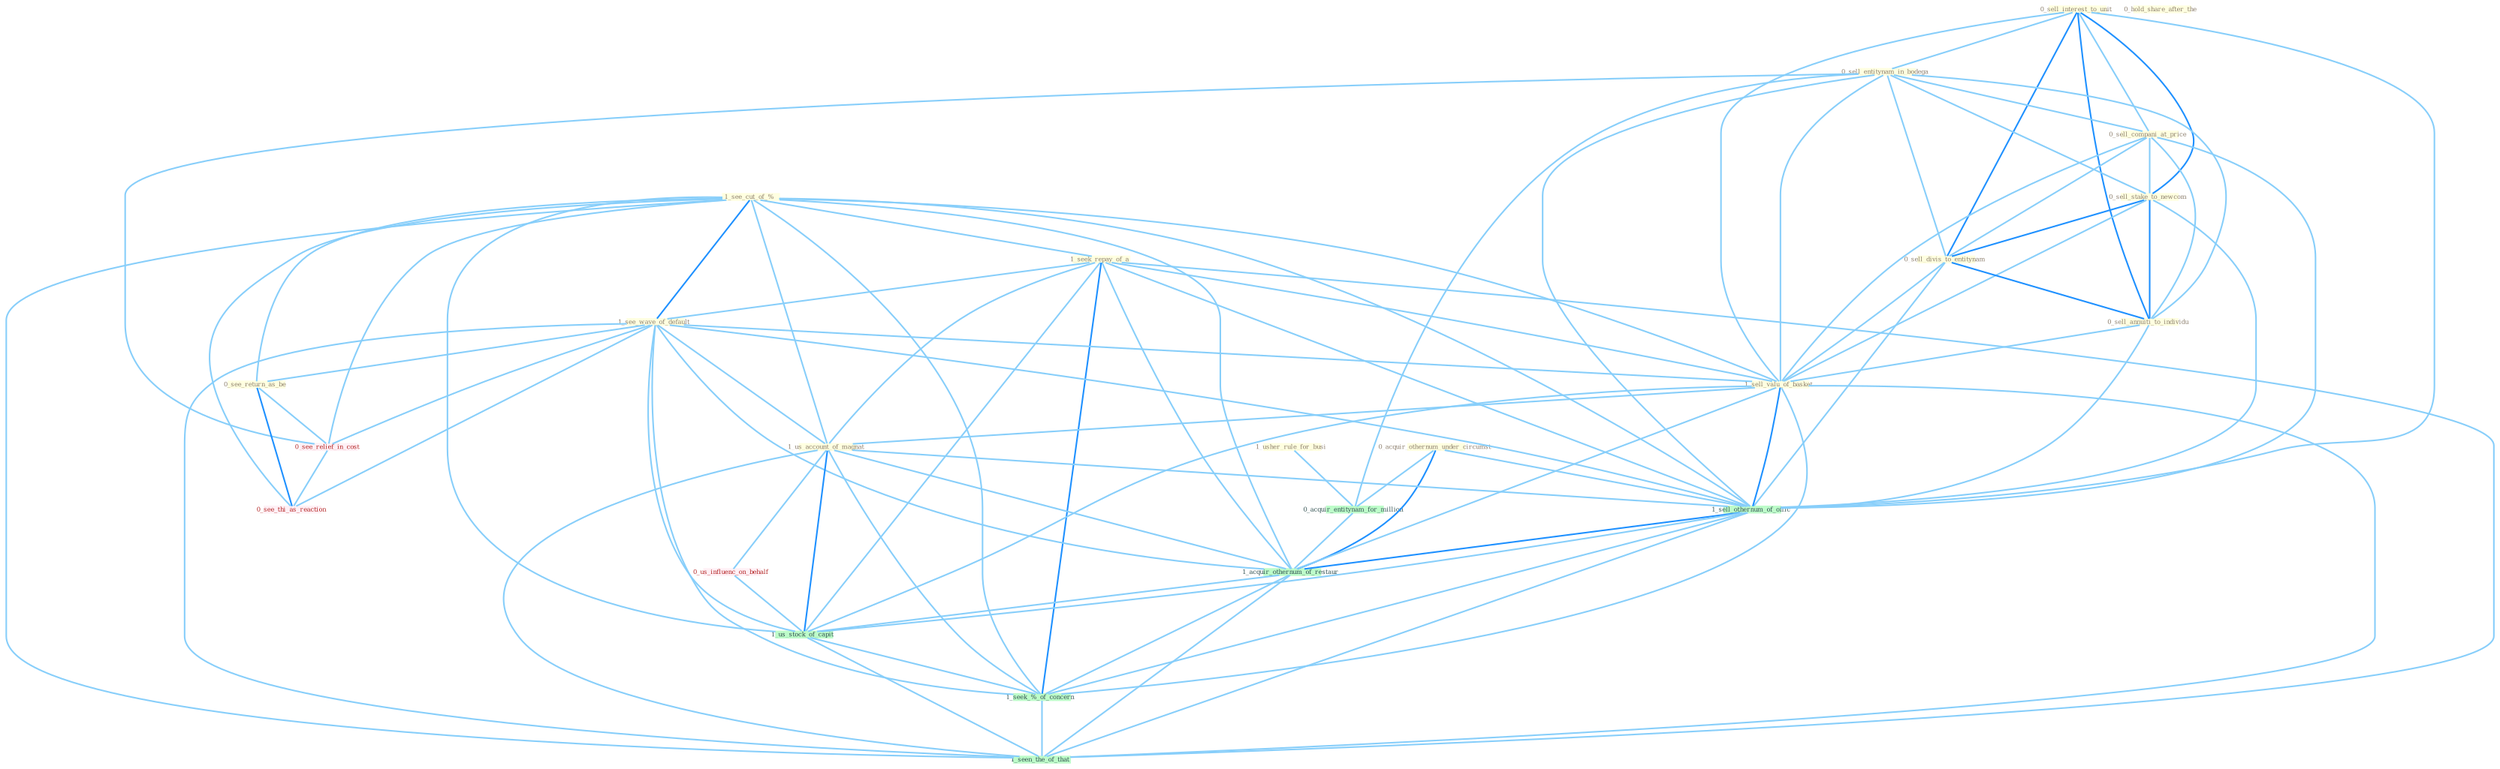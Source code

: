 Graph G{ 
    node
    [shape=polygon,style=filled,width=.5,height=.06,color="#BDFCC9",fixedsize=true,fontsize=4,
    fontcolor="#2f4f4f"];
    {node
    [color="#ffffe0", fontcolor="#8b7d6b"] "1_usher_rule_for_busi " "0_hold_share_after_the " "0_sell_interest_to_unit " "0_sell_entitynam_in_bodega " "0_acquir_othernum_under_circumst " "1_see_cut_of_% " "1_seek_repay_of_a " "0_sell_compani_at_price " "0_sell_stake_to_newcom " "0_sell_divis_to_entitynam " "0_sell_annuiti_to_individu " "1_see_wave_of_default " "0_see_return_as_be " "1_sell_valu_of_basket " "1_us_account_of_magnat "}
{node [color="#fff0f5", fontcolor="#b22222"] "0_us_influenc_on_behalf " "0_see_relief_in_cost " "0_see_thi_as_reaction "}
edge [color="#B0E2FF"];

	"1_usher_rule_for_busi " -- "0_acquir_entitynam_for_million " [w="1", color="#87cefa" ];
	"0_sell_interest_to_unit " -- "0_sell_entitynam_in_bodega " [w="1", color="#87cefa" ];
	"0_sell_interest_to_unit " -- "0_sell_compani_at_price " [w="1", color="#87cefa" ];
	"0_sell_interest_to_unit " -- "0_sell_stake_to_newcom " [w="2", color="#1e90ff" , len=0.8];
	"0_sell_interest_to_unit " -- "0_sell_divis_to_entitynam " [w="2", color="#1e90ff" , len=0.8];
	"0_sell_interest_to_unit " -- "0_sell_annuiti_to_individu " [w="2", color="#1e90ff" , len=0.8];
	"0_sell_interest_to_unit " -- "1_sell_valu_of_basket " [w="1", color="#87cefa" ];
	"0_sell_interest_to_unit " -- "1_sell_othernum_of_offic " [w="1", color="#87cefa" ];
	"0_sell_entitynam_in_bodega " -- "0_sell_compani_at_price " [w="1", color="#87cefa" ];
	"0_sell_entitynam_in_bodega " -- "0_sell_stake_to_newcom " [w="1", color="#87cefa" ];
	"0_sell_entitynam_in_bodega " -- "0_sell_divis_to_entitynam " [w="1", color="#87cefa" ];
	"0_sell_entitynam_in_bodega " -- "0_sell_annuiti_to_individu " [w="1", color="#87cefa" ];
	"0_sell_entitynam_in_bodega " -- "1_sell_valu_of_basket " [w="1", color="#87cefa" ];
	"0_sell_entitynam_in_bodega " -- "0_acquir_entitynam_for_million " [w="1", color="#87cefa" ];
	"0_sell_entitynam_in_bodega " -- "1_sell_othernum_of_offic " [w="1", color="#87cefa" ];
	"0_sell_entitynam_in_bodega " -- "0_see_relief_in_cost " [w="1", color="#87cefa" ];
	"0_acquir_othernum_under_circumst " -- "0_acquir_entitynam_for_million " [w="1", color="#87cefa" ];
	"0_acquir_othernum_under_circumst " -- "1_sell_othernum_of_offic " [w="1", color="#87cefa" ];
	"0_acquir_othernum_under_circumst " -- "1_acquir_othernum_of_restaur " [w="2", color="#1e90ff" , len=0.8];
	"1_see_cut_of_% " -- "1_seek_repay_of_a " [w="1", color="#87cefa" ];
	"1_see_cut_of_% " -- "1_see_wave_of_default " [w="2", color="#1e90ff" , len=0.8];
	"1_see_cut_of_% " -- "0_see_return_as_be " [w="1", color="#87cefa" ];
	"1_see_cut_of_% " -- "1_sell_valu_of_basket " [w="1", color="#87cefa" ];
	"1_see_cut_of_% " -- "1_us_account_of_magnat " [w="1", color="#87cefa" ];
	"1_see_cut_of_% " -- "1_sell_othernum_of_offic " [w="1", color="#87cefa" ];
	"1_see_cut_of_% " -- "0_see_relief_in_cost " [w="1", color="#87cefa" ];
	"1_see_cut_of_% " -- "0_see_thi_as_reaction " [w="1", color="#87cefa" ];
	"1_see_cut_of_% " -- "1_acquir_othernum_of_restaur " [w="1", color="#87cefa" ];
	"1_see_cut_of_% " -- "1_us_stock_of_capit " [w="1", color="#87cefa" ];
	"1_see_cut_of_% " -- "1_seek_%_of_concern " [w="1", color="#87cefa" ];
	"1_see_cut_of_% " -- "1_seen_the_of_that " [w="1", color="#87cefa" ];
	"1_seek_repay_of_a " -- "1_see_wave_of_default " [w="1", color="#87cefa" ];
	"1_seek_repay_of_a " -- "1_sell_valu_of_basket " [w="1", color="#87cefa" ];
	"1_seek_repay_of_a " -- "1_us_account_of_magnat " [w="1", color="#87cefa" ];
	"1_seek_repay_of_a " -- "1_sell_othernum_of_offic " [w="1", color="#87cefa" ];
	"1_seek_repay_of_a " -- "1_acquir_othernum_of_restaur " [w="1", color="#87cefa" ];
	"1_seek_repay_of_a " -- "1_us_stock_of_capit " [w="1", color="#87cefa" ];
	"1_seek_repay_of_a " -- "1_seek_%_of_concern " [w="2", color="#1e90ff" , len=0.8];
	"1_seek_repay_of_a " -- "1_seen_the_of_that " [w="1", color="#87cefa" ];
	"0_sell_compani_at_price " -- "0_sell_stake_to_newcom " [w="1", color="#87cefa" ];
	"0_sell_compani_at_price " -- "0_sell_divis_to_entitynam " [w="1", color="#87cefa" ];
	"0_sell_compani_at_price " -- "0_sell_annuiti_to_individu " [w="1", color="#87cefa" ];
	"0_sell_compani_at_price " -- "1_sell_valu_of_basket " [w="1", color="#87cefa" ];
	"0_sell_compani_at_price " -- "1_sell_othernum_of_offic " [w="1", color="#87cefa" ];
	"0_sell_stake_to_newcom " -- "0_sell_divis_to_entitynam " [w="2", color="#1e90ff" , len=0.8];
	"0_sell_stake_to_newcom " -- "0_sell_annuiti_to_individu " [w="2", color="#1e90ff" , len=0.8];
	"0_sell_stake_to_newcom " -- "1_sell_valu_of_basket " [w="1", color="#87cefa" ];
	"0_sell_stake_to_newcom " -- "1_sell_othernum_of_offic " [w="1", color="#87cefa" ];
	"0_sell_divis_to_entitynam " -- "0_sell_annuiti_to_individu " [w="2", color="#1e90ff" , len=0.8];
	"0_sell_divis_to_entitynam " -- "1_sell_valu_of_basket " [w="1", color="#87cefa" ];
	"0_sell_divis_to_entitynam " -- "1_sell_othernum_of_offic " [w="1", color="#87cefa" ];
	"0_sell_annuiti_to_individu " -- "1_sell_valu_of_basket " [w="1", color="#87cefa" ];
	"0_sell_annuiti_to_individu " -- "1_sell_othernum_of_offic " [w="1", color="#87cefa" ];
	"1_see_wave_of_default " -- "0_see_return_as_be " [w="1", color="#87cefa" ];
	"1_see_wave_of_default " -- "1_sell_valu_of_basket " [w="1", color="#87cefa" ];
	"1_see_wave_of_default " -- "1_us_account_of_magnat " [w="1", color="#87cefa" ];
	"1_see_wave_of_default " -- "1_sell_othernum_of_offic " [w="1", color="#87cefa" ];
	"1_see_wave_of_default " -- "0_see_relief_in_cost " [w="1", color="#87cefa" ];
	"1_see_wave_of_default " -- "0_see_thi_as_reaction " [w="1", color="#87cefa" ];
	"1_see_wave_of_default " -- "1_acquir_othernum_of_restaur " [w="1", color="#87cefa" ];
	"1_see_wave_of_default " -- "1_us_stock_of_capit " [w="1", color="#87cefa" ];
	"1_see_wave_of_default " -- "1_seek_%_of_concern " [w="1", color="#87cefa" ];
	"1_see_wave_of_default " -- "1_seen_the_of_that " [w="1", color="#87cefa" ];
	"0_see_return_as_be " -- "0_see_relief_in_cost " [w="1", color="#87cefa" ];
	"0_see_return_as_be " -- "0_see_thi_as_reaction " [w="2", color="#1e90ff" , len=0.8];
	"1_sell_valu_of_basket " -- "1_us_account_of_magnat " [w="1", color="#87cefa" ];
	"1_sell_valu_of_basket " -- "1_sell_othernum_of_offic " [w="2", color="#1e90ff" , len=0.8];
	"1_sell_valu_of_basket " -- "1_acquir_othernum_of_restaur " [w="1", color="#87cefa" ];
	"1_sell_valu_of_basket " -- "1_us_stock_of_capit " [w="1", color="#87cefa" ];
	"1_sell_valu_of_basket " -- "1_seek_%_of_concern " [w="1", color="#87cefa" ];
	"1_sell_valu_of_basket " -- "1_seen_the_of_that " [w="1", color="#87cefa" ];
	"1_us_account_of_magnat " -- "1_sell_othernum_of_offic " [w="1", color="#87cefa" ];
	"1_us_account_of_magnat " -- "0_us_influenc_on_behalf " [w="1", color="#87cefa" ];
	"1_us_account_of_magnat " -- "1_acquir_othernum_of_restaur " [w="1", color="#87cefa" ];
	"1_us_account_of_magnat " -- "1_us_stock_of_capit " [w="2", color="#1e90ff" , len=0.8];
	"1_us_account_of_magnat " -- "1_seek_%_of_concern " [w="1", color="#87cefa" ];
	"1_us_account_of_magnat " -- "1_seen_the_of_that " [w="1", color="#87cefa" ];
	"0_acquir_entitynam_for_million " -- "1_acquir_othernum_of_restaur " [w="1", color="#87cefa" ];
	"1_sell_othernum_of_offic " -- "1_acquir_othernum_of_restaur " [w="2", color="#1e90ff" , len=0.8];
	"1_sell_othernum_of_offic " -- "1_us_stock_of_capit " [w="1", color="#87cefa" ];
	"1_sell_othernum_of_offic " -- "1_seek_%_of_concern " [w="1", color="#87cefa" ];
	"1_sell_othernum_of_offic " -- "1_seen_the_of_that " [w="1", color="#87cefa" ];
	"0_us_influenc_on_behalf " -- "1_us_stock_of_capit " [w="1", color="#87cefa" ];
	"0_see_relief_in_cost " -- "0_see_thi_as_reaction " [w="1", color="#87cefa" ];
	"1_acquir_othernum_of_restaur " -- "1_us_stock_of_capit " [w="1", color="#87cefa" ];
	"1_acquir_othernum_of_restaur " -- "1_seek_%_of_concern " [w="1", color="#87cefa" ];
	"1_acquir_othernum_of_restaur " -- "1_seen_the_of_that " [w="1", color="#87cefa" ];
	"1_us_stock_of_capit " -- "1_seek_%_of_concern " [w="1", color="#87cefa" ];
	"1_us_stock_of_capit " -- "1_seen_the_of_that " [w="1", color="#87cefa" ];
	"1_seek_%_of_concern " -- "1_seen_the_of_that " [w="1", color="#87cefa" ];
}